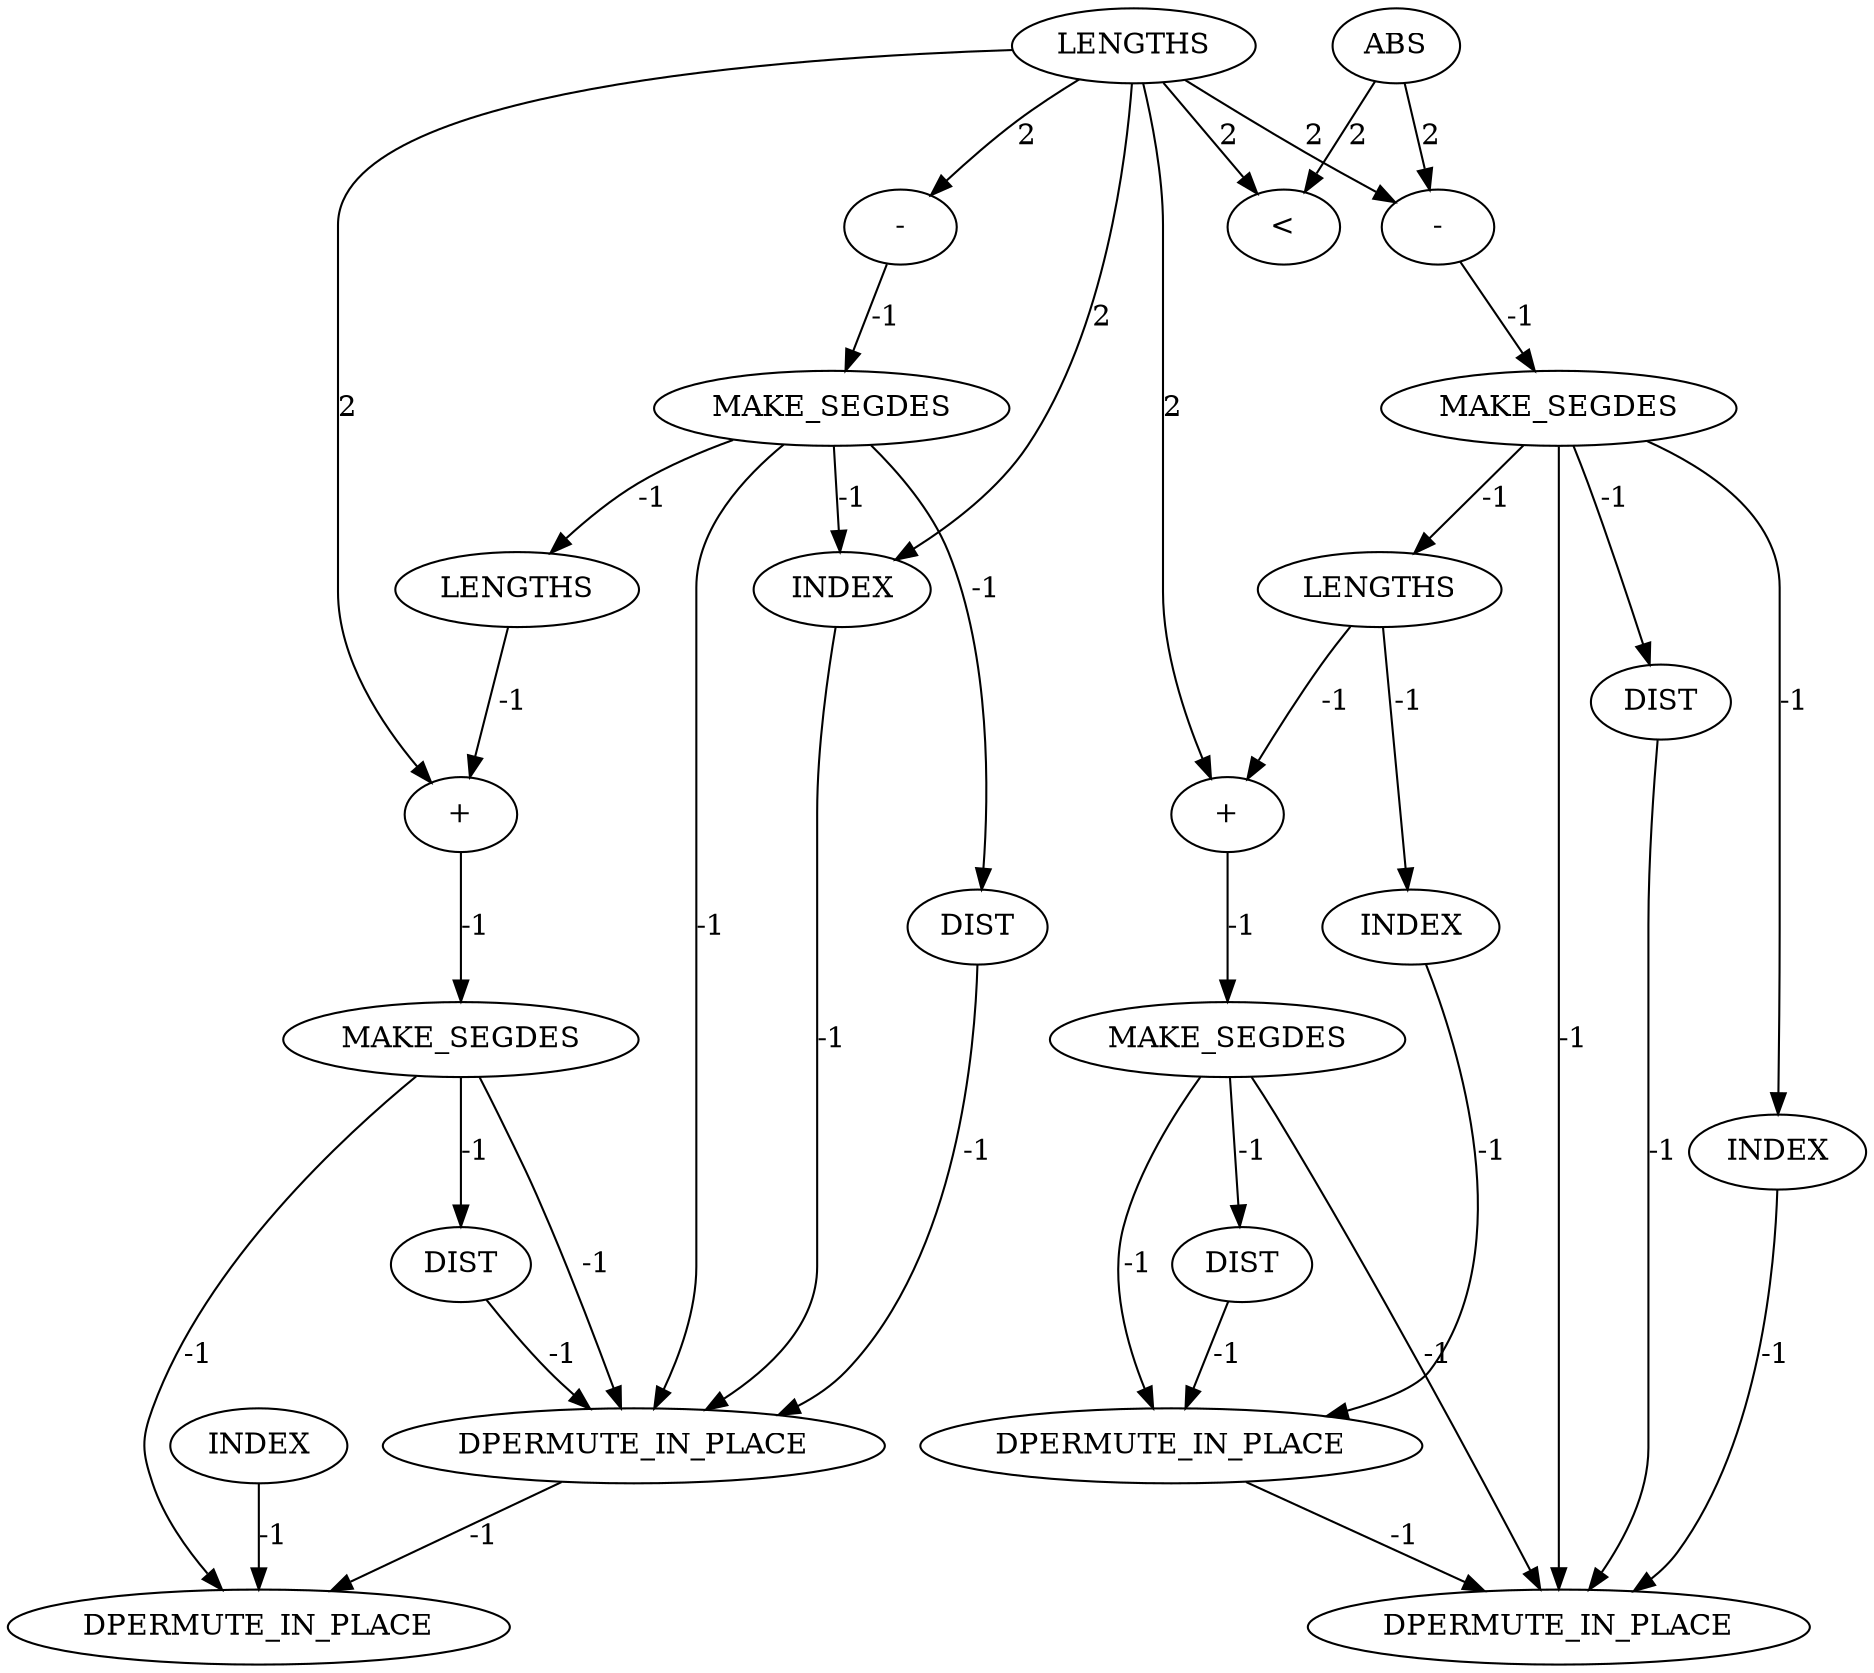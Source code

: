 digraph {
	maximal_independent_set_large_rl_INST_1452 [label="-" cost=0]
	maximal_independent_set_large_rl_INST_5942 [label=MAKE_SEGDES cost=0]
	maximal_independent_set_large_rl_INST_5948 [label=DIST cost=0]
	maximal_independent_set_large_rl_INST_1443 [label="-" cost=0]
	maximal_independent_set_large_rl_INST_5898 [label=MAKE_SEGDES cost=0]
	maximal_independent_set_large_rl_INST_5823 [label=MAKE_SEGDES cost=0]
	maximal_independent_set_large_rl_INST_5829 [label=DIST cost=0]
	maximal_independent_set_large_rl_INST_6025 [label=DPERMUTE_IN_PLACE cost=0]
	maximal_independent_set_large_rl_INST_1432 [label=ABS cost=2107]
	maximal_independent_set_large_rl_INST_1433 [label="\<" cost=300]
	maximal_independent_set_large_rl_INST_6026 [label=DPERMUTE_IN_PLACE cost=0]
	maximal_independent_set_large_rl_INST_5839 [label=INDEX cost=0]
	maximal_independent_set_large_rl_INST_5873 [label=DIST cost=0]
	maximal_independent_set_large_rl_INST_5904 [label=DIST cost=0]
	maximal_independent_set_large_rl_INST_5851 [label=INDEX cost=0]
	maximal_independent_set_large_rl_INST_5914 [label=INDEX cost=0]
	maximal_independent_set_large_rl_INST_5818 [label=LENGTHS cost=2364]
	maximal_independent_set_large_rl_INST_5926 [label=INDEX cost=0]
	maximal_independent_set_large_rl_INST_6028 [label=DPERMUTE_IN_PLACE cost=0]
	maximal_independent_set_large_rl_INST_6027 [label=DPERMUTE_IN_PLACE cost=0]
	maximal_independent_set_large_rl_INST_5862 [label="+" cost=0]
	maximal_independent_set_large_rl_INST_5918 [label=LENGTHS cost=0]
	maximal_independent_set_large_rl_INST_5867 [label=MAKE_SEGDES cost=0]
	maximal_independent_set_large_rl_INST_5861 [label=LENGTHS cost=0]
	maximal_independent_set_large_rl_INST_5937 [label="+" cost=0]
	maximal_independent_set_large_rl_INST_1452 -> maximal_independent_set_large_rl_INST_5898 [label=-1 cost=-1]
	maximal_independent_set_large_rl_INST_5942 -> maximal_independent_set_large_rl_INST_5948 [label=-1 cost=-1]
	maximal_independent_set_large_rl_INST_5942 -> maximal_independent_set_large_rl_INST_6027 [label=-1 cost=-1]
	maximal_independent_set_large_rl_INST_5942 -> maximal_independent_set_large_rl_INST_6028 [label=-1 cost=-1]
	maximal_independent_set_large_rl_INST_5948 -> maximal_independent_set_large_rl_INST_6027 [label=-1 cost=-1]
	maximal_independent_set_large_rl_INST_1443 -> maximal_independent_set_large_rl_INST_5823 [label=-1 cost=-1]
	maximal_independent_set_large_rl_INST_5898 -> maximal_independent_set_large_rl_INST_5904 [label=-1 cost=-1]
	maximal_independent_set_large_rl_INST_5898 -> maximal_independent_set_large_rl_INST_5914 [label=-1 cost=-1]
	maximal_independent_set_large_rl_INST_5898 -> maximal_independent_set_large_rl_INST_5918 [label=-1 cost=-1]
	maximal_independent_set_large_rl_INST_5898 -> maximal_independent_set_large_rl_INST_6028 [label=-1 cost=-1]
	maximal_independent_set_large_rl_INST_5823 -> maximal_independent_set_large_rl_INST_5829 [label=-1 cost=-1]
	maximal_independent_set_large_rl_INST_5823 -> maximal_independent_set_large_rl_INST_5851 [label=-1 cost=-1]
	maximal_independent_set_large_rl_INST_5823 -> maximal_independent_set_large_rl_INST_5861 [label=-1 cost=-1]
	maximal_independent_set_large_rl_INST_5823 -> maximal_independent_set_large_rl_INST_6025 [label=-1 cost=-1]
	maximal_independent_set_large_rl_INST_5829 -> maximal_independent_set_large_rl_INST_6025 [label=-1 cost=-1]
	maximal_independent_set_large_rl_INST_6025 -> maximal_independent_set_large_rl_INST_6026 [label=-1 cost=-1]
	maximal_independent_set_large_rl_INST_1432 -> maximal_independent_set_large_rl_INST_1433 [label=2 cost=2]
	maximal_independent_set_large_rl_INST_1432 -> maximal_independent_set_large_rl_INST_1452 [label=2 cost=2]
	maximal_independent_set_large_rl_INST_5839 -> maximal_independent_set_large_rl_INST_6026 [label=-1 cost=-1]
	maximal_independent_set_large_rl_INST_5873 -> maximal_independent_set_large_rl_INST_6025 [label=-1 cost=-1]
	maximal_independent_set_large_rl_INST_5904 -> maximal_independent_set_large_rl_INST_6028 [label=-1 cost=-1]
	maximal_independent_set_large_rl_INST_5851 -> maximal_independent_set_large_rl_INST_6025 [label=-1 cost=-1]
	maximal_independent_set_large_rl_INST_5914 -> maximal_independent_set_large_rl_INST_6028 [label=-1 cost=-1]
	maximal_independent_set_large_rl_INST_5818 -> maximal_independent_set_large_rl_INST_1433 [label=2 cost=2]
	maximal_independent_set_large_rl_INST_5818 -> maximal_independent_set_large_rl_INST_1443 [label=2 cost=2]
	maximal_independent_set_large_rl_INST_5818 -> maximal_independent_set_large_rl_INST_5851 [label=2 cost=2]
	maximal_independent_set_large_rl_INST_5818 -> maximal_independent_set_large_rl_INST_5862 [label=2 cost=2]
	maximal_independent_set_large_rl_INST_5818 -> maximal_independent_set_large_rl_INST_1452 [label=2 cost=2]
	maximal_independent_set_large_rl_INST_5818 -> maximal_independent_set_large_rl_INST_5937 [label=2 cost=2]
	maximal_independent_set_large_rl_INST_5926 -> maximal_independent_set_large_rl_INST_6027 [label=-1 cost=-1]
	maximal_independent_set_large_rl_INST_6027 -> maximal_independent_set_large_rl_INST_6028 [label=-1 cost=-1]
	maximal_independent_set_large_rl_INST_5862 -> maximal_independent_set_large_rl_INST_5867 [label=-1 cost=-1]
	maximal_independent_set_large_rl_INST_5918 -> maximal_independent_set_large_rl_INST_5926 [label=-1 cost=-1]
	maximal_independent_set_large_rl_INST_5918 -> maximal_independent_set_large_rl_INST_5937 [label=-1 cost=-1]
	maximal_independent_set_large_rl_INST_5867 -> maximal_independent_set_large_rl_INST_5873 [label=-1 cost=-1]
	maximal_independent_set_large_rl_INST_5867 -> maximal_independent_set_large_rl_INST_6025 [label=-1 cost=-1]
	maximal_independent_set_large_rl_INST_5867 -> maximal_independent_set_large_rl_INST_6026 [label=-1 cost=-1]
	maximal_independent_set_large_rl_INST_5861 -> maximal_independent_set_large_rl_INST_5862 [label=-1 cost=-1]
	maximal_independent_set_large_rl_INST_5937 -> maximal_independent_set_large_rl_INST_5942 [label=-1 cost=-1]
}

